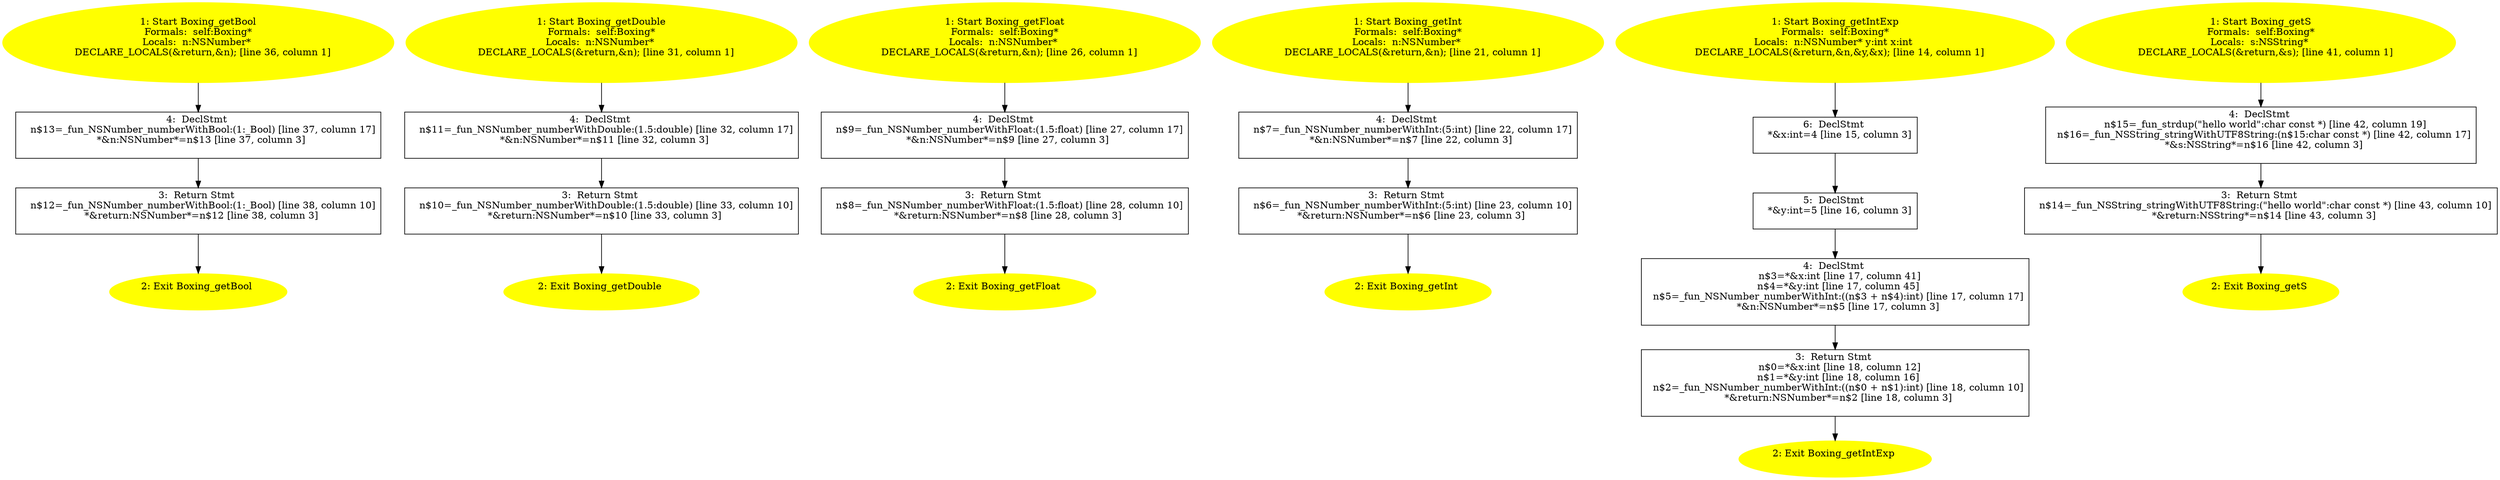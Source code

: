 /* @generated */
digraph cfg {
"getBool#Boxing#instance.3315ec58788820860ec4adc889dd7197_1" [label="1: Start Boxing_getBool\nFormals:  self:Boxing*\nLocals:  n:NSNumber* \n   DECLARE_LOCALS(&return,&n); [line 36, column 1]\n " color=yellow style=filled]
	

	 "getBool#Boxing#instance.3315ec58788820860ec4adc889dd7197_1" -> "getBool#Boxing#instance.3315ec58788820860ec4adc889dd7197_4" ;
"getBool#Boxing#instance.3315ec58788820860ec4adc889dd7197_2" [label="2: Exit Boxing_getBool \n  " color=yellow style=filled]
	

"getBool#Boxing#instance.3315ec58788820860ec4adc889dd7197_3" [label="3:  Return Stmt \n   n$12=_fun_NSNumber_numberWithBool:(1:_Bool) [line 38, column 10]\n  *&return:NSNumber*=n$12 [line 38, column 3]\n " shape="box"]
	

	 "getBool#Boxing#instance.3315ec58788820860ec4adc889dd7197_3" -> "getBool#Boxing#instance.3315ec58788820860ec4adc889dd7197_2" ;
"getBool#Boxing#instance.3315ec58788820860ec4adc889dd7197_4" [label="4:  DeclStmt \n   n$13=_fun_NSNumber_numberWithBool:(1:_Bool) [line 37, column 17]\n  *&n:NSNumber*=n$13 [line 37, column 3]\n " shape="box"]
	

	 "getBool#Boxing#instance.3315ec58788820860ec4adc889dd7197_4" -> "getBool#Boxing#instance.3315ec58788820860ec4adc889dd7197_3" ;
"getDouble#Boxing#instance.d2ccf367cc9eb4c0b5e345694f262070_1" [label="1: Start Boxing_getDouble\nFormals:  self:Boxing*\nLocals:  n:NSNumber* \n   DECLARE_LOCALS(&return,&n); [line 31, column 1]\n " color=yellow style=filled]
	

	 "getDouble#Boxing#instance.d2ccf367cc9eb4c0b5e345694f262070_1" -> "getDouble#Boxing#instance.d2ccf367cc9eb4c0b5e345694f262070_4" ;
"getDouble#Boxing#instance.d2ccf367cc9eb4c0b5e345694f262070_2" [label="2: Exit Boxing_getDouble \n  " color=yellow style=filled]
	

"getDouble#Boxing#instance.d2ccf367cc9eb4c0b5e345694f262070_3" [label="3:  Return Stmt \n   n$10=_fun_NSNumber_numberWithDouble:(1.5:double) [line 33, column 10]\n  *&return:NSNumber*=n$10 [line 33, column 3]\n " shape="box"]
	

	 "getDouble#Boxing#instance.d2ccf367cc9eb4c0b5e345694f262070_3" -> "getDouble#Boxing#instance.d2ccf367cc9eb4c0b5e345694f262070_2" ;
"getDouble#Boxing#instance.d2ccf367cc9eb4c0b5e345694f262070_4" [label="4:  DeclStmt \n   n$11=_fun_NSNumber_numberWithDouble:(1.5:double) [line 32, column 17]\n  *&n:NSNumber*=n$11 [line 32, column 3]\n " shape="box"]
	

	 "getDouble#Boxing#instance.d2ccf367cc9eb4c0b5e345694f262070_4" -> "getDouble#Boxing#instance.d2ccf367cc9eb4c0b5e345694f262070_3" ;
"getFloat#Boxing#instance.3de027274316c0cdfd230c6dbd0333a0_1" [label="1: Start Boxing_getFloat\nFormals:  self:Boxing*\nLocals:  n:NSNumber* \n   DECLARE_LOCALS(&return,&n); [line 26, column 1]\n " color=yellow style=filled]
	

	 "getFloat#Boxing#instance.3de027274316c0cdfd230c6dbd0333a0_1" -> "getFloat#Boxing#instance.3de027274316c0cdfd230c6dbd0333a0_4" ;
"getFloat#Boxing#instance.3de027274316c0cdfd230c6dbd0333a0_2" [label="2: Exit Boxing_getFloat \n  " color=yellow style=filled]
	

"getFloat#Boxing#instance.3de027274316c0cdfd230c6dbd0333a0_3" [label="3:  Return Stmt \n   n$8=_fun_NSNumber_numberWithFloat:(1.5:float) [line 28, column 10]\n  *&return:NSNumber*=n$8 [line 28, column 3]\n " shape="box"]
	

	 "getFloat#Boxing#instance.3de027274316c0cdfd230c6dbd0333a0_3" -> "getFloat#Boxing#instance.3de027274316c0cdfd230c6dbd0333a0_2" ;
"getFloat#Boxing#instance.3de027274316c0cdfd230c6dbd0333a0_4" [label="4:  DeclStmt \n   n$9=_fun_NSNumber_numberWithFloat:(1.5:float) [line 27, column 17]\n  *&n:NSNumber*=n$9 [line 27, column 3]\n " shape="box"]
	

	 "getFloat#Boxing#instance.3de027274316c0cdfd230c6dbd0333a0_4" -> "getFloat#Boxing#instance.3de027274316c0cdfd230c6dbd0333a0_3" ;
"getInt#Boxing#instance.6b1205ea87bb285944ca74c0597dcf85_1" [label="1: Start Boxing_getInt\nFormals:  self:Boxing*\nLocals:  n:NSNumber* \n   DECLARE_LOCALS(&return,&n); [line 21, column 1]\n " color=yellow style=filled]
	

	 "getInt#Boxing#instance.6b1205ea87bb285944ca74c0597dcf85_1" -> "getInt#Boxing#instance.6b1205ea87bb285944ca74c0597dcf85_4" ;
"getInt#Boxing#instance.6b1205ea87bb285944ca74c0597dcf85_2" [label="2: Exit Boxing_getInt \n  " color=yellow style=filled]
	

"getInt#Boxing#instance.6b1205ea87bb285944ca74c0597dcf85_3" [label="3:  Return Stmt \n   n$6=_fun_NSNumber_numberWithInt:(5:int) [line 23, column 10]\n  *&return:NSNumber*=n$6 [line 23, column 3]\n " shape="box"]
	

	 "getInt#Boxing#instance.6b1205ea87bb285944ca74c0597dcf85_3" -> "getInt#Boxing#instance.6b1205ea87bb285944ca74c0597dcf85_2" ;
"getInt#Boxing#instance.6b1205ea87bb285944ca74c0597dcf85_4" [label="4:  DeclStmt \n   n$7=_fun_NSNumber_numberWithInt:(5:int) [line 22, column 17]\n  *&n:NSNumber*=n$7 [line 22, column 3]\n " shape="box"]
	

	 "getInt#Boxing#instance.6b1205ea87bb285944ca74c0597dcf85_4" -> "getInt#Boxing#instance.6b1205ea87bb285944ca74c0597dcf85_3" ;
"getIntExp#Boxing#instance.1230c4f8d594629f186c72bd450c75b1_1" [label="1: Start Boxing_getIntExp\nFormals:  self:Boxing*\nLocals:  n:NSNumber* y:int x:int \n   DECLARE_LOCALS(&return,&n,&y,&x); [line 14, column 1]\n " color=yellow style=filled]
	

	 "getIntExp#Boxing#instance.1230c4f8d594629f186c72bd450c75b1_1" -> "getIntExp#Boxing#instance.1230c4f8d594629f186c72bd450c75b1_6" ;
"getIntExp#Boxing#instance.1230c4f8d594629f186c72bd450c75b1_2" [label="2: Exit Boxing_getIntExp \n  " color=yellow style=filled]
	

"getIntExp#Boxing#instance.1230c4f8d594629f186c72bd450c75b1_3" [label="3:  Return Stmt \n   n$0=*&x:int [line 18, column 12]\n  n$1=*&y:int [line 18, column 16]\n  n$2=_fun_NSNumber_numberWithInt:((n$0 + n$1):int) [line 18, column 10]\n  *&return:NSNumber*=n$2 [line 18, column 3]\n " shape="box"]
	

	 "getIntExp#Boxing#instance.1230c4f8d594629f186c72bd450c75b1_3" -> "getIntExp#Boxing#instance.1230c4f8d594629f186c72bd450c75b1_2" ;
"getIntExp#Boxing#instance.1230c4f8d594629f186c72bd450c75b1_4" [label="4:  DeclStmt \n   n$3=*&x:int [line 17, column 41]\n  n$4=*&y:int [line 17, column 45]\n  n$5=_fun_NSNumber_numberWithInt:((n$3 + n$4):int) [line 17, column 17]\n  *&n:NSNumber*=n$5 [line 17, column 3]\n " shape="box"]
	

	 "getIntExp#Boxing#instance.1230c4f8d594629f186c72bd450c75b1_4" -> "getIntExp#Boxing#instance.1230c4f8d594629f186c72bd450c75b1_3" ;
"getIntExp#Boxing#instance.1230c4f8d594629f186c72bd450c75b1_5" [label="5:  DeclStmt \n   *&y:int=5 [line 16, column 3]\n " shape="box"]
	

	 "getIntExp#Boxing#instance.1230c4f8d594629f186c72bd450c75b1_5" -> "getIntExp#Boxing#instance.1230c4f8d594629f186c72bd450c75b1_4" ;
"getIntExp#Boxing#instance.1230c4f8d594629f186c72bd450c75b1_6" [label="6:  DeclStmt \n   *&x:int=4 [line 15, column 3]\n " shape="box"]
	

	 "getIntExp#Boxing#instance.1230c4f8d594629f186c72bd450c75b1_6" -> "getIntExp#Boxing#instance.1230c4f8d594629f186c72bd450c75b1_5" ;
"getS#Boxing#instance.97ccd331527b54376eb9b2b822cb25a3_1" [label="1: Start Boxing_getS\nFormals:  self:Boxing*\nLocals:  s:NSString* \n   DECLARE_LOCALS(&return,&s); [line 41, column 1]\n " color=yellow style=filled]
	

	 "getS#Boxing#instance.97ccd331527b54376eb9b2b822cb25a3_1" -> "getS#Boxing#instance.97ccd331527b54376eb9b2b822cb25a3_4" ;
"getS#Boxing#instance.97ccd331527b54376eb9b2b822cb25a3_2" [label="2: Exit Boxing_getS \n  " color=yellow style=filled]
	

"getS#Boxing#instance.97ccd331527b54376eb9b2b822cb25a3_3" [label="3:  Return Stmt \n   n$14=_fun_NSString_stringWithUTF8String:(\"hello world\":char const *) [line 43, column 10]\n  *&return:NSString*=n$14 [line 43, column 3]\n " shape="box"]
	

	 "getS#Boxing#instance.97ccd331527b54376eb9b2b822cb25a3_3" -> "getS#Boxing#instance.97ccd331527b54376eb9b2b822cb25a3_2" ;
"getS#Boxing#instance.97ccd331527b54376eb9b2b822cb25a3_4" [label="4:  DeclStmt \n   n$15=_fun_strdup(\"hello world\":char const *) [line 42, column 19]\n  n$16=_fun_NSString_stringWithUTF8String:(n$15:char const *) [line 42, column 17]\n  *&s:NSString*=n$16 [line 42, column 3]\n " shape="box"]
	

	 "getS#Boxing#instance.97ccd331527b54376eb9b2b822cb25a3_4" -> "getS#Boxing#instance.97ccd331527b54376eb9b2b822cb25a3_3" ;
}
